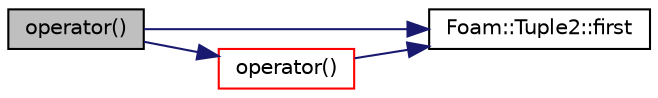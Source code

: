 digraph "operator()"
{
  bgcolor="transparent";
  edge [fontname="Helvetica",fontsize="10",labelfontname="Helvetica",labelfontsize="10"];
  node [fontname="Helvetica",fontsize="10",shape=record];
  rankdir="LR";
  Node1 [label="operator()",height=0.2,width=0.4,color="black", fillcolor="grey75", style="filled" fontcolor="black"];
  Node1 -> Node2 [color="midnightblue",fontsize="10",style="solid",fontname="Helvetica"];
  Node2 [label="Foam::Tuple2::first",height=0.2,width=0.4,color="black",URL="$classFoam_1_1Tuple2.html#aee8869477298e8a948ff38bb66437a68",tooltip="Return first. "];
  Node1 -> Node3 [color="midnightblue",fontsize="10",style="solid",fontname="Helvetica"];
  Node3 [label="operator()",height=0.2,width=0.4,color="red",URL="$classFoam_1_1nearestEqOp.html#a45b941696c6dbb1cd69bfba13a5368cd"];
  Node3 -> Node2 [color="midnightblue",fontsize="10",style="solid",fontname="Helvetica"];
}

